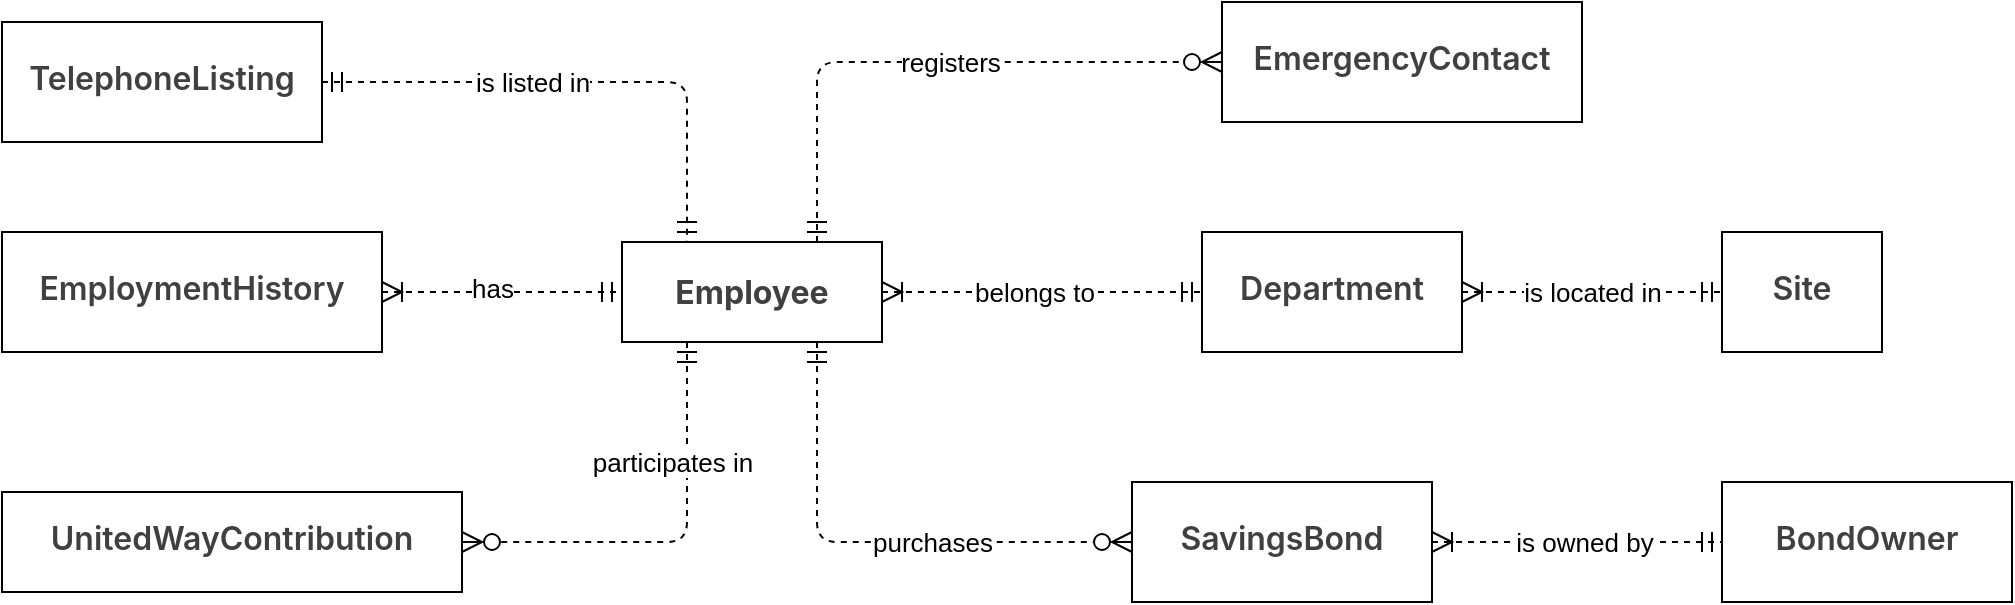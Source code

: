 <mxfile version="27.0.9">
  <diagram name="Page-1" id="2ca16b54-16f6-2749-3443-fa8db7711227">
    <mxGraphModel dx="1216" dy="713" grid="1" gridSize="10" guides="1" tooltips="1" connect="1" arrows="1" fold="1" page="1" pageScale="1" pageWidth="1100" pageHeight="850" background="none" math="0" shadow="0">
      <root>
        <mxCell id="0" />
        <mxCell id="1" parent="0" />
        <mxCell id="2ed32ef02a7f4228-1" value="&lt;div&gt;&lt;span style=&quot;font-weight: 600; color: rgb(64, 64, 64); font-family: quote-cjk-patch, Inter, system-ui, -apple-system, BlinkMacSystemFont, &amp;quot;Segoe UI&amp;quot;, Roboto, &amp;quot;Noto Sans&amp;quot;, Ubuntu, Cantarell, &amp;quot;Helvetica Neue&amp;quot;, Oxygen, &amp;quot;Open Sans&amp;quot;, sans-serif; font-size: 16.002px; text-wrap-mode: wrap; background-color: rgb(255, 255, 255);&quot;&gt;&lt;br&gt;&lt;/span&gt;&lt;/div&gt;&lt;span style=&quot;font-weight: 600; color: rgb(64, 64, 64); font-family: quote-cjk-patch, Inter, system-ui, -apple-system, BlinkMacSystemFont, &amp;quot;Segoe UI&amp;quot;, Roboto, &amp;quot;Noto Sans&amp;quot;, Ubuntu, Cantarell, &amp;quot;Helvetica Neue&amp;quot;, Oxygen, &amp;quot;Open Sans&amp;quot;, sans-serif; font-size: 16.002px; text-wrap-mode: wrap; background-color: rgb(255, 255, 255);&quot;&gt;TelephoneListing&lt;/span&gt;" style="verticalAlign=top;align=center;overflow=fill;html=1;rounded=0;shadow=0;comic=0;labelBackgroundColor=none;strokeWidth=1;fontFamily=Verdana;fontSize=12" parent="1" vertex="1">
          <mxGeometry x="75" y="70" width="160" height="60" as="geometry" />
        </mxCell>
        <mxCell id="2ed32ef02a7f4228-18" style="edgeStyle=orthogonalEdgeStyle;html=1;entryX=1;entryY=0.5;dashed=1;labelBackgroundColor=none;startArrow=ERmandOne;endArrow=ERzeroToMany;fontFamily=Verdana;fontSize=12;align=left;endSize=8;startSize=8;endFill=0;exitX=0.25;exitY=1;exitDx=0;exitDy=0;entryDx=0;entryDy=0;" parent="1" source="2ed32ef02a7f4228-2" target="2ed32ef02a7f4228-8" edge="1">
          <mxGeometry relative="1" as="geometry" />
        </mxCell>
        <mxCell id="ZvRmX5GhM82aQAU9rcMB-14" value="&lt;span&gt;participates in&lt;/span&gt;" style="edgeLabel;html=1;align=center;verticalAlign=middle;resizable=0;points=[];labelBackgroundColor=#FFFFFF;fontSize=13;" parent="2ed32ef02a7f4228-18" vertex="1" connectable="0">
          <mxGeometry x="-0.172" y="-2" relative="1" as="geometry">
            <mxPoint x="-6" y="-28" as="offset" />
          </mxGeometry>
        </mxCell>
        <mxCell id="2ed32ef02a7f4228-19" style="edgeStyle=orthogonalEdgeStyle;html=1;dashed=1;labelBackgroundColor=none;startArrow=ERmandOne;endArrow=ERzeroToMany;fontFamily=Verdana;fontSize=12;align=left;exitX=0.75;exitY=0;exitDx=0;exitDy=0;endSize=8;startSize=8;endFill=0;entryX=0;entryY=0.5;entryDx=0;entryDy=0;" parent="1" source="2ed32ef02a7f4228-2" edge="1" target="2ed32ef02a7f4228-10">
          <mxGeometry relative="1" as="geometry">
            <mxPoint x="855" y="205" as="targetPoint" />
          </mxGeometry>
        </mxCell>
        <mxCell id="ZvRmX5GhM82aQAU9rcMB-12" value="&lt;span&gt;registers&lt;/span&gt;" style="edgeLabel;html=1;align=center;verticalAlign=middle;resizable=0;points=[];labelBackgroundColor=#FFFFFF;fontSize=13;" parent="2ed32ef02a7f4228-19" vertex="1" connectable="0">
          <mxGeometry x="-0.135" y="-2" relative="1" as="geometry">
            <mxPoint x="30" y="-2" as="offset" />
          </mxGeometry>
        </mxCell>
        <mxCell id="2ed32ef02a7f4228-20" style="edgeStyle=orthogonalEdgeStyle;html=1;dashed=1;labelBackgroundColor=none;startArrow=ERoneToMany;endArrow=ERmandOne;fontFamily=Verdana;fontSize=12;align=left;startFill=0;entryX=0;entryY=0.5;entryDx=0;entryDy=0;endFill=0;endSize=8;startSize=8;exitX=1;exitY=0.5;exitDx=0;exitDy=0;" parent="1" source="2ed32ef02a7f4228-2" target="2ed32ef02a7f4228-11" edge="1">
          <mxGeometry relative="1" as="geometry" />
        </mxCell>
        <mxCell id="ZvRmX5GhM82aQAU9rcMB-25" value="belongs to" style="edgeLabel;html=1;align=center;verticalAlign=middle;resizable=0;points=[];fontSize=13;" parent="2ed32ef02a7f4228-20" vertex="1" connectable="0">
          <mxGeometry x="0.191" y="1" relative="1" as="geometry">
            <mxPoint x="-20" y="1" as="offset" />
          </mxGeometry>
        </mxCell>
        <mxCell id="2ed32ef02a7f4228-2" value="&lt;h4&gt;&lt;span style=&quot;color: rgb(64, 64, 64); font-family: quote-cjk-patch, Inter, system-ui, -apple-system, BlinkMacSystemFont, &amp;quot;Segoe UI&amp;quot;, Roboto, &amp;quot;Noto Sans&amp;quot;, Ubuntu, Cantarell, &amp;quot;Helvetica Neue&amp;quot;, Oxygen, &amp;quot;Open Sans&amp;quot;, sans-serif; font-size: 16.002px; text-align: left; text-wrap-mode: wrap; background-color: rgb(255, 255, 255);&quot;&gt;Employee&lt;/span&gt;&lt;/h4&gt;" style="verticalAlign=top;align=center;overflow=fill;html=1;rounded=0;shadow=0;comic=0;labelBackgroundColor=none;strokeWidth=1;fontFamily=Verdana;fontSize=12;imageAspect=1;fillOpacity=100;container=0;" parent="1" vertex="1">
          <mxGeometry x="385" y="180" width="130" height="50" as="geometry" />
        </mxCell>
        <mxCell id="2ed32ef02a7f4228-22" style="edgeStyle=orthogonalEdgeStyle;html=1;entryX=0;entryY=0.5;dashed=1;labelBackgroundColor=none;startArrow=ERoneToMany;endArrow=ERmandOne;fontFamily=Verdana;fontSize=12;align=left;exitX=1;exitY=0.5;exitDx=0;exitDy=0;entryDx=0;entryDy=0;endFill=0;startFill=0;endSize=8;startSize=8;" parent="1" source="2ed32ef02a7f4228-9" target="2ed32ef02a7f4228-3" edge="1">
          <mxGeometry relative="1" as="geometry">
            <mxPoint x="335" y="413" as="sourcePoint" />
          </mxGeometry>
        </mxCell>
        <mxCell id="ZvRmX5GhM82aQAU9rcMB-24" value="is owned by" style="edgeLabel;html=1;align=center;verticalAlign=middle;resizable=0;points=[];fontSize=13;" parent="2ed32ef02a7f4228-22" vertex="1" connectable="0">
          <mxGeometry x="-0.084" y="1" relative="1" as="geometry">
            <mxPoint x="9" y="1" as="offset" />
          </mxGeometry>
        </mxCell>
        <mxCell id="2ed32ef02a7f4228-3" value="&lt;div&gt;&lt;span style=&quot;font-weight: 600; color: rgb(64, 64, 64); font-family: quote-cjk-patch, Inter, system-ui, -apple-system, BlinkMacSystemFont, &amp;quot;Segoe UI&amp;quot;, Roboto, &amp;quot;Noto Sans&amp;quot;, Ubuntu, Cantarell, &amp;quot;Helvetica Neue&amp;quot;, Oxygen, &amp;quot;Open Sans&amp;quot;, sans-serif; font-size: 16.002px; text-wrap-mode: wrap; background-color: rgb(255, 255, 255);&quot;&gt;&lt;br&gt;&lt;/span&gt;&lt;/div&gt;&lt;span style=&quot;font-weight: 600; color: rgb(64, 64, 64); font-family: quote-cjk-patch, Inter, system-ui, -apple-system, BlinkMacSystemFont, &amp;quot;Segoe UI&amp;quot;, Roboto, &amp;quot;Noto Sans&amp;quot;, Ubuntu, Cantarell, &amp;quot;Helvetica Neue&amp;quot;, Oxygen, &amp;quot;Open Sans&amp;quot;, sans-serif; font-size: 16.002px; text-wrap-mode: wrap; background-color: rgb(255, 255, 255);&quot;&gt;BondOwner&lt;/span&gt;" style="verticalAlign=top;align=center;overflow=fill;html=1;rounded=0;shadow=0;comic=0;labelBackgroundColor=none;strokeWidth=1;fontFamily=Verdana;fontSize=12" parent="1" vertex="1">
          <mxGeometry x="935" y="300" width="145" height="60" as="geometry" />
        </mxCell>
        <mxCell id="2ed32ef02a7f4228-15" style="edgeStyle=orthogonalEdgeStyle;html=1;entryX=0;entryY=0.5;labelBackgroundColor=none;startArrow=ERoneToMany;endArrow=ERmandOne;fontFamily=Verdana;fontSize=12;align=left;entryDx=0;entryDy=0;startFill=0;endFill=0;dashed=1;endSize=8;startSize=8;" parent="1" source="2ed32ef02a7f4228-5" target="2ed32ef02a7f4228-2" edge="1">
          <mxGeometry relative="1" as="geometry" />
        </mxCell>
        <mxCell id="ZvRmX5GhM82aQAU9rcMB-20" value="has" style="edgeLabel;html=1;align=center;verticalAlign=middle;resizable=0;points=[];fontSize=13;" parent="2ed32ef02a7f4228-15" vertex="1" connectable="0">
          <mxGeometry x="-0.088" y="2" relative="1" as="geometry">
            <mxPoint as="offset" />
          </mxGeometry>
        </mxCell>
        <mxCell id="2ed32ef02a7f4228-5" value="&lt;div&gt;&lt;span style=&quot;font-weight: 600; color: rgb(64, 64, 64); font-family: quote-cjk-patch, Inter, system-ui, -apple-system, BlinkMacSystemFont, &amp;quot;Segoe UI&amp;quot;, Roboto, &amp;quot;Noto Sans&amp;quot;, Ubuntu, Cantarell, &amp;quot;Helvetica Neue&amp;quot;, Oxygen, &amp;quot;Open Sans&amp;quot;, sans-serif; font-size: 16.002px; text-wrap-mode: wrap; background-color: rgb(255, 255, 255);&quot;&gt;&lt;br&gt;&lt;/span&gt;&lt;/div&gt;&lt;span style=&quot;font-weight: 600; color: rgb(64, 64, 64); font-family: quote-cjk-patch, Inter, system-ui, -apple-system, BlinkMacSystemFont, &amp;quot;Segoe UI&amp;quot;, Roboto, &amp;quot;Noto Sans&amp;quot;, Ubuntu, Cantarell, &amp;quot;Helvetica Neue&amp;quot;, Oxygen, &amp;quot;Open Sans&amp;quot;, sans-serif; font-size: 16.002px; text-wrap-mode: wrap; background-color: rgb(255, 255, 255);&quot;&gt;EmploymentHistory&lt;/span&gt;" style="verticalAlign=top;align=center;overflow=fill;html=1;rounded=0;shadow=0;comic=0;labelBackgroundColor=none;strokeWidth=1;fontFamily=Verdana;fontSize=12" parent="1" vertex="1">
          <mxGeometry x="75" y="175" width="190" height="60" as="geometry" />
        </mxCell>
        <mxCell id="2ed32ef02a7f4228-8" value="&lt;div&gt;&lt;br&gt;&lt;/div&gt;&lt;div&gt;&lt;span style=&quot;font-weight: 600; color: rgb(64, 64, 64); font-family: quote-cjk-patch, Inter, system-ui, -apple-system, BlinkMacSystemFont, &amp;quot;Segoe UI&amp;quot;, Roboto, &amp;quot;Noto Sans&amp;quot;, Ubuntu, Cantarell, &amp;quot;Helvetica Neue&amp;quot;, Oxygen, &amp;quot;Open Sans&amp;quot;, sans-serif; font-size: 16.002px; text-wrap-mode: wrap; background-color: rgb(255, 255, 255);&quot;&gt;UnitedWayContribution&lt;/span&gt;&lt;/div&gt;" style="verticalAlign=top;align=center;overflow=fill;html=1;rounded=0;shadow=0;comic=0;labelBackgroundColor=none;strokeWidth=1;fontFamily=Verdana;fontSize=12" parent="1" vertex="1">
          <mxGeometry x="75" y="305" width="230" height="50" as="geometry" />
        </mxCell>
        <mxCell id="2ed32ef02a7f4228-9" value="&lt;div&gt;&lt;span style=&quot;font-weight: 600; color: rgb(64, 64, 64); font-family: quote-cjk-patch, Inter, system-ui, -apple-system, BlinkMacSystemFont, &amp;quot;Segoe UI&amp;quot;, Roboto, &amp;quot;Noto Sans&amp;quot;, Ubuntu, Cantarell, &amp;quot;Helvetica Neue&amp;quot;, Oxygen, &amp;quot;Open Sans&amp;quot;, sans-serif; font-size: 16.002px; text-wrap-mode: wrap; background-color: rgb(255, 255, 255);&quot;&gt;&lt;br&gt;&lt;/span&gt;&lt;/div&gt;&lt;span style=&quot;font-weight: 600; color: rgb(64, 64, 64); font-family: quote-cjk-patch, Inter, system-ui, -apple-system, BlinkMacSystemFont, &amp;quot;Segoe UI&amp;quot;, Roboto, &amp;quot;Noto Sans&amp;quot;, Ubuntu, Cantarell, &amp;quot;Helvetica Neue&amp;quot;, Oxygen, &amp;quot;Open Sans&amp;quot;, sans-serif; font-size: 16.002px; text-wrap-mode: wrap; background-color: rgb(255, 255, 255);&quot;&gt;SavingsBond&lt;/span&gt;" style="verticalAlign=top;align=center;overflow=fill;html=1;rounded=0;shadow=0;comic=0;labelBackgroundColor=none;strokeWidth=1;fontFamily=Verdana;fontSize=12" parent="1" vertex="1">
          <mxGeometry x="640" y="300" width="150" height="60" as="geometry" />
        </mxCell>
        <mxCell id="2ed32ef02a7f4228-21" style="edgeStyle=orthogonalEdgeStyle;html=1;entryX=0;entryY=0.5;dashed=1;labelBackgroundColor=none;startArrow=ERmandOne;endArrow=ERzeroToMany;fontFamily=Verdana;fontSize=12;align=left;exitX=0.75;exitY=1;exitDx=0;exitDy=0;endSize=8;startSize=8;endFill=0;entryDx=0;entryDy=0;" parent="1" source="2ed32ef02a7f4228-2" target="2ed32ef02a7f4228-9" edge="1">
          <mxGeometry relative="1" as="geometry" />
        </mxCell>
        <mxCell id="ZvRmX5GhM82aQAU9rcMB-10" value="purchases" style="edgeLabel;html=1;align=center;verticalAlign=middle;resizable=0;points=[];fontSize=13;" parent="2ed32ef02a7f4228-21" vertex="1" connectable="0">
          <mxGeometry x="0.045" y="4" relative="1" as="geometry">
            <mxPoint x="23" y="4" as="offset" />
          </mxGeometry>
        </mxCell>
        <mxCell id="2ed32ef02a7f4228-10" value="&lt;div&gt;&lt;span style=&quot;font-weight: 600; color: rgb(64, 64, 64); font-family: quote-cjk-patch, Inter, system-ui, -apple-system, BlinkMacSystemFont, &amp;quot;Segoe UI&amp;quot;, Roboto, &amp;quot;Noto Sans&amp;quot;, Ubuntu, Cantarell, &amp;quot;Helvetica Neue&amp;quot;, Oxygen, &amp;quot;Open Sans&amp;quot;, sans-serif; font-size: 16.002px; text-wrap-mode: wrap; background-color: rgb(255, 255, 255);&quot;&gt;&lt;br&gt;&lt;/span&gt;&lt;/div&gt;&lt;span style=&quot;font-weight: 600; color: rgb(64, 64, 64); font-family: quote-cjk-patch, Inter, system-ui, -apple-system, BlinkMacSystemFont, &amp;quot;Segoe UI&amp;quot;, Roboto, &amp;quot;Noto Sans&amp;quot;, Ubuntu, Cantarell, &amp;quot;Helvetica Neue&amp;quot;, Oxygen, &amp;quot;Open Sans&amp;quot;, sans-serif; font-size: 16.002px; text-wrap-mode: wrap; background-color: rgb(255, 255, 255);&quot;&gt;&lt;div style=&quot;text-align: center;&quot;&gt;EmergencyContact&lt;/div&gt;&lt;/span&gt;" style="verticalAlign=top;align=left;overflow=fill;html=1;rounded=0;shadow=0;comic=0;labelBackgroundColor=none;strokeWidth=1;fontFamily=Verdana;fontSize=12" parent="1" vertex="1">
          <mxGeometry x="685" y="60" width="180" height="60" as="geometry" />
        </mxCell>
        <mxCell id="2ed32ef02a7f4228-11" value="&lt;div&gt;&lt;span style=&quot;background-color: light-dark(rgb(255, 255, 255), rgb(18, 18, 18)); color: light-dark(rgb(64, 64, 64), rgb(182, 182, 182)); font-family: quote-cjk-patch, Inter, system-ui, -apple-system, BlinkMacSystemFont, &amp;quot;Segoe UI&amp;quot;, Roboto, &amp;quot;Noto Sans&amp;quot;, Ubuntu, Cantarell, &amp;quot;Helvetica Neue&amp;quot;, Oxygen, &amp;quot;Open Sans&amp;quot;, sans-serif; font-size: 16.002px; font-weight: 600; text-wrap-mode: wrap;&quot;&gt;&lt;br&gt;&lt;/span&gt;&lt;/div&gt;&lt;div&gt;&lt;span style=&quot;background-color: light-dark(rgb(255, 255, 255), rgb(18, 18, 18)); color: light-dark(rgb(64, 64, 64), rgb(182, 182, 182)); font-family: quote-cjk-patch, Inter, system-ui, -apple-system, BlinkMacSystemFont, &amp;quot;Segoe UI&amp;quot;, Roboto, &amp;quot;Noto Sans&amp;quot;, Ubuntu, Cantarell, &amp;quot;Helvetica Neue&amp;quot;, Oxygen, &amp;quot;Open Sans&amp;quot;, sans-serif; font-size: 16.002px; font-weight: 600; text-wrap-mode: wrap;&quot;&gt;Department&lt;/span&gt;&lt;/div&gt;" style="verticalAlign=middle;align=center;overflow=fill;html=1;rounded=0;shadow=0;comic=0;labelBackgroundColor=none;strokeWidth=1;fontFamily=Verdana;fontSize=12" parent="1" vertex="1">
          <mxGeometry x="675" y="175" width="130" height="60" as="geometry" />
        </mxCell>
        <mxCell id="2ed32ef02a7f4228-13" value="" style="edgeStyle=orthogonalEdgeStyle;html=1;endArrow=ERmandOne;startArrow=ERmandOne;labelBackgroundColor=none;fontFamily=Verdana;fontSize=12;align=left;exitX=1;exitY=0.5;entryX=0.25;entryY=0;entryDx=0;entryDy=0;exitDx=0;exitDy=0;dashed=1;endSize=8;startSize=8;endFill=0;" parent="1" source="2ed32ef02a7f4228-1" target="2ed32ef02a7f4228-2" edge="1">
          <mxGeometry width="100" height="100" relative="1" as="geometry">
            <mxPoint x="225" y="370" as="sourcePoint" />
            <mxPoint x="325" y="270" as="targetPoint" />
          </mxGeometry>
        </mxCell>
        <mxCell id="ZvRmX5GhM82aQAU9rcMB-18" value="is listed in" style="edgeLabel;html=1;align=center;verticalAlign=middle;resizable=0;points=[];fontSize=13;" parent="2ed32ef02a7f4228-13" vertex="1" connectable="0">
          <mxGeometry x="-0.088" y="5" relative="1" as="geometry">
            <mxPoint x="-15" y="5" as="offset" />
          </mxGeometry>
        </mxCell>
        <mxCell id="ZvRmX5GhM82aQAU9rcMB-21" style="edgeStyle=orthogonalEdgeStyle;html=1;dashed=1;labelBackgroundColor=none;startArrow=ERoneToMany;endArrow=ERmandOne;fontFamily=Verdana;fontSize=12;align=left;entryX=0;entryY=0.5;exitX=1;exitY=0.5;exitDx=0;exitDy=0;endSize=8;startSize=8;endFill=0;startFill=0;" parent="1" source="2ed32ef02a7f4228-11" target="ZvRmX5GhM82aQAU9rcMB-23" edge="1">
          <mxGeometry relative="1" as="geometry">
            <mxPoint x="555" y="60" as="sourcePoint" />
          </mxGeometry>
        </mxCell>
        <mxCell id="ZvRmX5GhM82aQAU9rcMB-22" value="&lt;span&gt;is located in&lt;/span&gt;" style="edgeLabel;html=1;align=center;verticalAlign=middle;resizable=0;points=[];labelBackgroundColor=#FFFFFF;fontSize=13;" parent="ZvRmX5GhM82aQAU9rcMB-21" vertex="1" connectable="0">
          <mxGeometry x="-0.135" y="-2" relative="1" as="geometry">
            <mxPoint x="9" y="-2" as="offset" />
          </mxGeometry>
        </mxCell>
        <mxCell id="ZvRmX5GhM82aQAU9rcMB-23" value="&lt;div&gt;&lt;span style=&quot;font-weight: 600; color: rgb(64, 64, 64); font-family: quote-cjk-patch, Inter, system-ui, -apple-system, BlinkMacSystemFont, &amp;quot;Segoe UI&amp;quot;, Roboto, &amp;quot;Noto Sans&amp;quot;, Ubuntu, Cantarell, &amp;quot;Helvetica Neue&amp;quot;, Oxygen, &amp;quot;Open Sans&amp;quot;, sans-serif; font-size: 16.002px; text-wrap-mode: wrap; background-color: rgb(255, 255, 255);&quot;&gt;&lt;br&gt;&lt;/span&gt;&lt;/div&gt;&lt;span style=&quot;font-weight: 600; color: rgb(64, 64, 64); font-family: quote-cjk-patch, Inter, system-ui, -apple-system, BlinkMacSystemFont, &amp;quot;Segoe UI&amp;quot;, Roboto, &amp;quot;Noto Sans&amp;quot;, Ubuntu, Cantarell, &amp;quot;Helvetica Neue&amp;quot;, Oxygen, &amp;quot;Open Sans&amp;quot;, sans-serif; font-size: 16.002px; text-wrap-mode: wrap; background-color: rgb(255, 255, 255);&quot;&gt;&lt;div style=&quot;text-align: center;&quot;&gt;Site&lt;/div&gt;&lt;/span&gt;" style="verticalAlign=top;align=left;overflow=fill;html=1;rounded=0;shadow=0;comic=0;labelBackgroundColor=none;strokeWidth=1;fontFamily=Verdana;fontSize=12" parent="1" vertex="1">
          <mxGeometry x="935" y="175" width="80" height="60" as="geometry" />
        </mxCell>
      </root>
    </mxGraphModel>
  </diagram>
</mxfile>
